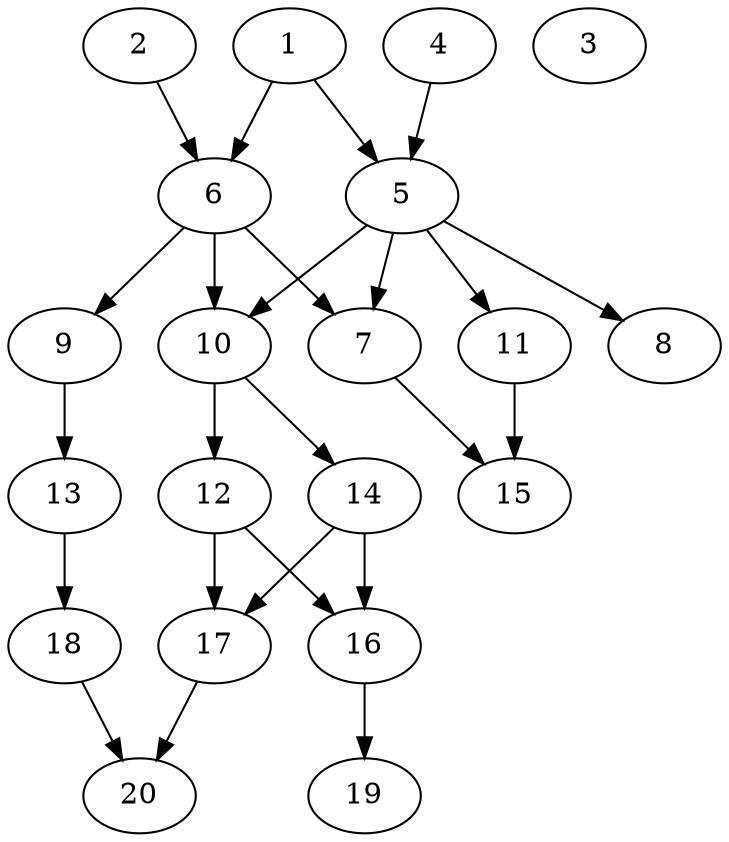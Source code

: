 // DAG automatically generated by daggen at Tue Jul 23 14:22:50 2019
// ./daggen --dot -n 20 --ccr 0.3 --fat 0.5 --regular 0.5 --density 0.6 --mindata 5242880 --maxdata 52428800 
digraph G {
  1 [size="153518080", alpha="0.01", expect_size="46055424"] 
  1 -> 5 [size ="46055424"]
  1 -> 6 [size ="46055424"]
  2 [size="129430187", alpha="0.15", expect_size="38829056"] 
  2 -> 6 [size ="38829056"]
  3 [size="68700160", alpha="0.15", expect_size="20610048"] 
  4 [size="51548160", alpha="0.05", expect_size="15464448"] 
  4 -> 5 [size ="15464448"]
  5 [size="127791787", alpha="0.12", expect_size="38337536"] 
  5 -> 7 [size ="38337536"]
  5 -> 8 [size ="38337536"]
  5 -> 10 [size ="38337536"]
  5 -> 11 [size ="38337536"]
  6 [size="37655893", alpha="0.12", expect_size="11296768"] 
  6 -> 7 [size ="11296768"]
  6 -> 9 [size ="11296768"]
  6 -> 10 [size ="11296768"]
  7 [size="104567467", alpha="0.15", expect_size="31370240"] 
  7 -> 15 [size ="31370240"]
  8 [size="99256320", alpha="0.11", expect_size="29776896"] 
  9 [size="126378667", alpha="0.15", expect_size="37913600"] 
  9 -> 13 [size ="37913600"]
  10 [size="102751573", alpha="0.01", expect_size="30825472"] 
  10 -> 12 [size ="30825472"]
  10 -> 14 [size ="30825472"]
  11 [size="20787200", alpha="0.14", expect_size="6236160"] 
  11 -> 15 [size ="6236160"]
  12 [size="32204800", alpha="0.16", expect_size="9661440"] 
  12 -> 16 [size ="9661440"]
  12 -> 17 [size ="9661440"]
  13 [size="152326827", alpha="0.17", expect_size="45698048"] 
  13 -> 18 [size ="45698048"]
  14 [size="114404693", alpha="0.09", expect_size="34321408"] 
  14 -> 16 [size ="34321408"]
  14 -> 17 [size ="34321408"]
  15 [size="153651200", alpha="0.14", expect_size="46095360"] 
  16 [size="94197760", alpha="0.11", expect_size="28259328"] 
  16 -> 19 [size ="28259328"]
  17 [size="27613867", alpha="0.01", expect_size="8284160"] 
  17 -> 20 [size ="8284160"]
  18 [size="143994880", alpha="0.06", expect_size="43198464"] 
  18 -> 20 [size ="43198464"]
  19 [size="73386667", alpha="0.03", expect_size="22016000"] 
  20 [size="37778773", alpha="0.13", expect_size="11333632"] 
}
